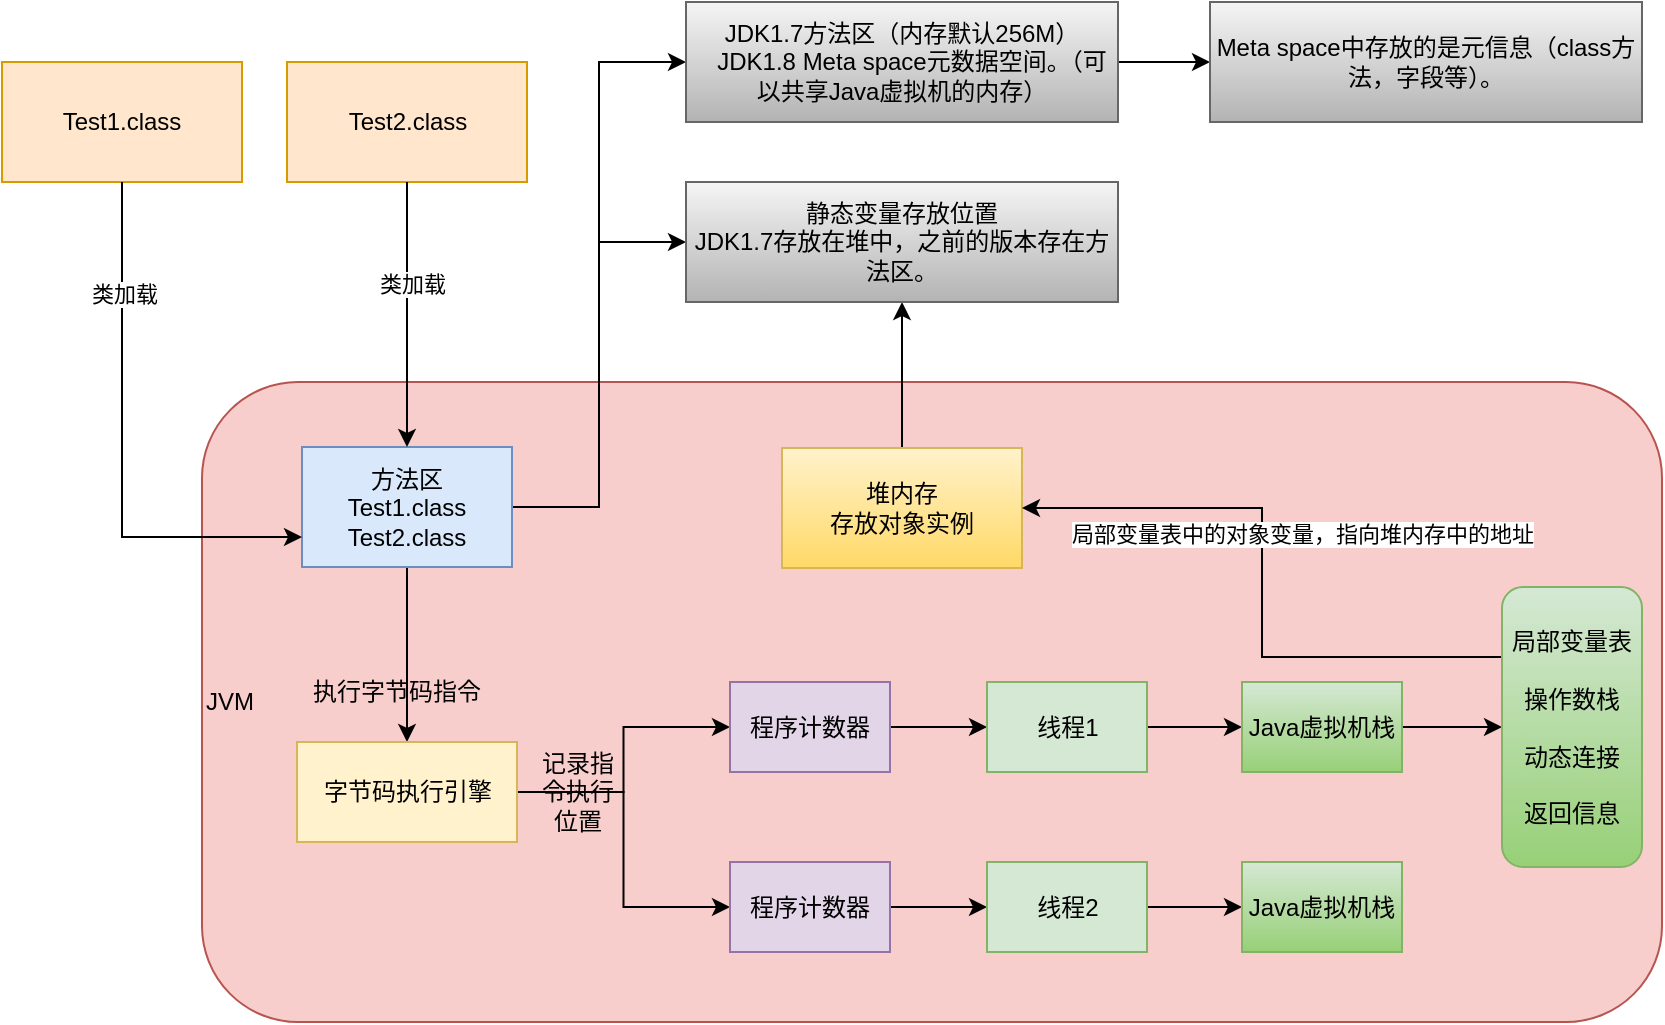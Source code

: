 <mxfile version="15.3.1" type="github">
  <diagram id="Gui1ZnJn1RJ8J5tcJiaI" name="第 1 页">
    <mxGraphModel dx="1422" dy="772" grid="1" gridSize="10" guides="1" tooltips="1" connect="1" arrows="1" fold="1" page="1" pageScale="1" pageWidth="827" pageHeight="1169" math="0" shadow="0">
      <root>
        <mxCell id="0" />
        <mxCell id="1" parent="0" />
        <mxCell id="ZUZLeex8X3oBHcQBJ6o9-4" value="Test1.class" style="rounded=0;whiteSpace=wrap;html=1;fillColor=#ffe6cc;strokeColor=#d79b00;" parent="1" vertex="1">
          <mxGeometry x="50" y="110" width="120" height="60" as="geometry" />
        </mxCell>
        <mxCell id="ZUZLeex8X3oBHcQBJ6o9-5" value="Test2.class" style="rounded=0;whiteSpace=wrap;html=1;fillColor=#ffe6cc;strokeColor=#d79b00;" parent="1" vertex="1">
          <mxGeometry x="192.5" y="110" width="120" height="60" as="geometry" />
        </mxCell>
        <mxCell id="ZUZLeex8X3oBHcQBJ6o9-6" value="JVM" style="rounded=1;whiteSpace=wrap;html=1;align=left;fillColor=#f8cecc;strokeColor=#b85450;" parent="1" vertex="1">
          <mxGeometry x="150" y="270" width="730" height="320" as="geometry" />
        </mxCell>
        <mxCell id="vYTzc6pH1IMij8qXJxNM-4" style="edgeStyle=orthogonalEdgeStyle;rounded=0;orthogonalLoop=1;jettySize=auto;html=1;exitX=0.5;exitY=1;exitDx=0;exitDy=0;entryX=0.5;entryY=0;entryDx=0;entryDy=0;" edge="1" parent="1" source="ZUZLeex8X3oBHcQBJ6o9-8" target="ZUZLeex8X3oBHcQBJ6o9-13">
          <mxGeometry relative="1" as="geometry" />
        </mxCell>
        <mxCell id="vYTzc6pH1IMij8qXJxNM-17" style="edgeStyle=orthogonalEdgeStyle;rounded=0;orthogonalLoop=1;jettySize=auto;html=1;exitX=1;exitY=0.5;exitDx=0;exitDy=0;entryX=0;entryY=0.5;entryDx=0;entryDy=0;" edge="1" parent="1" source="ZUZLeex8X3oBHcQBJ6o9-8" target="vYTzc6pH1IMij8qXJxNM-15">
          <mxGeometry relative="1" as="geometry" />
        </mxCell>
        <mxCell id="vYTzc6pH1IMij8qXJxNM-21" style="edgeStyle=orthogonalEdgeStyle;rounded=0;orthogonalLoop=1;jettySize=auto;html=1;exitX=1;exitY=0.5;exitDx=0;exitDy=0;entryX=0;entryY=0.5;entryDx=0;entryDy=0;" edge="1" parent="1" source="ZUZLeex8X3oBHcQBJ6o9-8" target="vYTzc6pH1IMij8qXJxNM-18">
          <mxGeometry relative="1" as="geometry" />
        </mxCell>
        <mxCell id="ZUZLeex8X3oBHcQBJ6o9-8" value="方法区&lt;br&gt;Test1.class&lt;br&gt;Test2.class" style="rounded=0;whiteSpace=wrap;html=1;fillColor=#dae8fc;strokeColor=#6c8ebf;" parent="1" vertex="1">
          <mxGeometry x="200" y="302.5" width="105" height="60" as="geometry" />
        </mxCell>
        <mxCell id="ZUZLeex8X3oBHcQBJ6o9-9" style="edgeStyle=orthogonalEdgeStyle;rounded=0;orthogonalLoop=1;jettySize=auto;html=1;exitX=0.5;exitY=1;exitDx=0;exitDy=0;entryX=0;entryY=0.75;entryDx=0;entryDy=0;" parent="1" source="ZUZLeex8X3oBHcQBJ6o9-4" target="ZUZLeex8X3oBHcQBJ6o9-8" edge="1">
          <mxGeometry relative="1" as="geometry" />
        </mxCell>
        <mxCell id="ZUZLeex8X3oBHcQBJ6o9-11" value="类加载" style="edgeLabel;html=1;align=center;verticalAlign=middle;resizable=0;points=[];" parent="ZUZLeex8X3oBHcQBJ6o9-9" vertex="1" connectable="0">
          <mxGeometry x="-0.584" y="1" relative="1" as="geometry">
            <mxPoint as="offset" />
          </mxGeometry>
        </mxCell>
        <mxCell id="ZUZLeex8X3oBHcQBJ6o9-10" style="edgeStyle=orthogonalEdgeStyle;rounded=0;orthogonalLoop=1;jettySize=auto;html=1;exitX=0.5;exitY=1;exitDx=0;exitDy=0;" parent="1" source="ZUZLeex8X3oBHcQBJ6o9-5" target="ZUZLeex8X3oBHcQBJ6o9-8" edge="1">
          <mxGeometry relative="1" as="geometry" />
        </mxCell>
        <mxCell id="ZUZLeex8X3oBHcQBJ6o9-12" value="类加载" style="edgeLabel;html=1;align=center;verticalAlign=middle;resizable=0;points=[];" parent="ZUZLeex8X3oBHcQBJ6o9-10" vertex="1" connectable="0">
          <mxGeometry x="-0.24" y="2" relative="1" as="geometry">
            <mxPoint as="offset" />
          </mxGeometry>
        </mxCell>
        <mxCell id="ZUZLeex8X3oBHcQBJ6o9-20" style="edgeStyle=orthogonalEdgeStyle;rounded=0;orthogonalLoop=1;jettySize=auto;html=1;exitX=1;exitY=0.5;exitDx=0;exitDy=0;entryX=0;entryY=0.5;entryDx=0;entryDy=0;" parent="1" source="ZUZLeex8X3oBHcQBJ6o9-13" target="ZUZLeex8X3oBHcQBJ6o9-16" edge="1">
          <mxGeometry relative="1" as="geometry" />
        </mxCell>
        <mxCell id="ZUZLeex8X3oBHcQBJ6o9-21" style="edgeStyle=orthogonalEdgeStyle;rounded=0;orthogonalLoop=1;jettySize=auto;html=1;exitX=1;exitY=0.5;exitDx=0;exitDy=0;entryX=0;entryY=0.5;entryDx=0;entryDy=0;" parent="1" source="ZUZLeex8X3oBHcQBJ6o9-13" target="ZUZLeex8X3oBHcQBJ6o9-18" edge="1">
          <mxGeometry relative="1" as="geometry" />
        </mxCell>
        <mxCell id="ZUZLeex8X3oBHcQBJ6o9-13" value="字节码执行引擎" style="rounded=0;whiteSpace=wrap;html=1;fillColor=#fff2cc;strokeColor=#d6b656;" parent="1" vertex="1">
          <mxGeometry x="197.5" y="450" width="110" height="50" as="geometry" />
        </mxCell>
        <mxCell id="ZUZLeex8X3oBHcQBJ6o9-15" value="执行字节码指令" style="text;html=1;strokeColor=none;fillColor=none;align=center;verticalAlign=middle;whiteSpace=wrap;rounded=0;" parent="1" vertex="1">
          <mxGeometry x="194" y="420" width="107" height="10" as="geometry" />
        </mxCell>
        <mxCell id="ZUZLeex8X3oBHcQBJ6o9-22" style="edgeStyle=orthogonalEdgeStyle;rounded=0;orthogonalLoop=1;jettySize=auto;html=1;exitX=1;exitY=0.5;exitDx=0;exitDy=0;entryX=0;entryY=0.5;entryDx=0;entryDy=0;" parent="1" source="ZUZLeex8X3oBHcQBJ6o9-16" target="ZUZLeex8X3oBHcQBJ6o9-17" edge="1">
          <mxGeometry relative="1" as="geometry" />
        </mxCell>
        <mxCell id="ZUZLeex8X3oBHcQBJ6o9-16" value="程序计数器" style="rounded=0;whiteSpace=wrap;html=1;fillColor=#e1d5e7;strokeColor=#9673a6;" parent="1" vertex="1">
          <mxGeometry x="414" y="420" width="80" height="45" as="geometry" />
        </mxCell>
        <mxCell id="vYTzc6pH1IMij8qXJxNM-9" style="edgeStyle=orthogonalEdgeStyle;rounded=0;orthogonalLoop=1;jettySize=auto;html=1;exitX=1;exitY=0.5;exitDx=0;exitDy=0;entryX=0;entryY=0.5;entryDx=0;entryDy=0;" edge="1" parent="1" source="ZUZLeex8X3oBHcQBJ6o9-17" target="vYTzc6pH1IMij8qXJxNM-7">
          <mxGeometry relative="1" as="geometry" />
        </mxCell>
        <mxCell id="ZUZLeex8X3oBHcQBJ6o9-17" value="线程1" style="rounded=0;whiteSpace=wrap;html=1;fillColor=#d5e8d4;strokeColor=#82b366;" parent="1" vertex="1">
          <mxGeometry x="542.5" y="420" width="80" height="45" as="geometry" />
        </mxCell>
        <mxCell id="ZUZLeex8X3oBHcQBJ6o9-23" style="edgeStyle=orthogonalEdgeStyle;rounded=0;orthogonalLoop=1;jettySize=auto;html=1;exitX=1;exitY=0.5;exitDx=0;exitDy=0;entryX=0;entryY=0.5;entryDx=0;entryDy=0;" parent="1" source="ZUZLeex8X3oBHcQBJ6o9-18" target="ZUZLeex8X3oBHcQBJ6o9-19" edge="1">
          <mxGeometry relative="1" as="geometry" />
        </mxCell>
        <mxCell id="ZUZLeex8X3oBHcQBJ6o9-18" value="&lt;span&gt;程序计数器&lt;/span&gt;" style="rounded=0;whiteSpace=wrap;html=1;fillColor=#e1d5e7;strokeColor=#9673a6;" parent="1" vertex="1">
          <mxGeometry x="414" y="510" width="80" height="45" as="geometry" />
        </mxCell>
        <mxCell id="vYTzc6pH1IMij8qXJxNM-10" style="edgeStyle=orthogonalEdgeStyle;rounded=0;orthogonalLoop=1;jettySize=auto;html=1;exitX=1;exitY=0.5;exitDx=0;exitDy=0;entryX=0;entryY=0.5;entryDx=0;entryDy=0;" edge="1" parent="1" source="ZUZLeex8X3oBHcQBJ6o9-19" target="vYTzc6pH1IMij8qXJxNM-8">
          <mxGeometry relative="1" as="geometry" />
        </mxCell>
        <mxCell id="ZUZLeex8X3oBHcQBJ6o9-19" value="线程2" style="rounded=0;whiteSpace=wrap;html=1;fillColor=#d5e8d4;strokeColor=#82b366;" parent="1" vertex="1">
          <mxGeometry x="542.5" y="510" width="80" height="45" as="geometry" />
        </mxCell>
        <mxCell id="ZUZLeex8X3oBHcQBJ6o9-24" value="记录指令执行位置" style="text;html=1;strokeColor=none;fillColor=none;align=center;verticalAlign=middle;whiteSpace=wrap;rounded=0;" parent="1" vertex="1">
          <mxGeometry x="317.5" y="465" width="40" height="20" as="geometry" />
        </mxCell>
        <mxCell id="vYTzc6pH1IMij8qXJxNM-19" style="edgeStyle=orthogonalEdgeStyle;rounded=0;orthogonalLoop=1;jettySize=auto;html=1;exitX=0.5;exitY=0;exitDx=0;exitDy=0;entryX=0.5;entryY=1;entryDx=0;entryDy=0;" edge="1" parent="1" source="vYTzc6pH1IMij8qXJxNM-5" target="vYTzc6pH1IMij8qXJxNM-18">
          <mxGeometry relative="1" as="geometry" />
        </mxCell>
        <mxCell id="vYTzc6pH1IMij8qXJxNM-5" value="堆内存&lt;br&gt;存放对象实例" style="rounded=0;whiteSpace=wrap;html=1;fillColor=#fff2cc;strokeColor=#d6b656;gradientColor=#ffd966;" vertex="1" parent="1">
          <mxGeometry x="440" y="303" width="120" height="60" as="geometry" />
        </mxCell>
        <mxCell id="vYTzc6pH1IMij8qXJxNM-12" style="edgeStyle=orthogonalEdgeStyle;rounded=0;orthogonalLoop=1;jettySize=auto;html=1;exitX=1;exitY=0.5;exitDx=0;exitDy=0;" edge="1" parent="1" source="vYTzc6pH1IMij8qXJxNM-7" target="vYTzc6pH1IMij8qXJxNM-11">
          <mxGeometry relative="1" as="geometry" />
        </mxCell>
        <mxCell id="vYTzc6pH1IMij8qXJxNM-7" value="Java虚拟机栈" style="rounded=0;whiteSpace=wrap;html=1;fillColor=#d5e8d4;strokeColor=#82b366;gradientColor=#97d077;" vertex="1" parent="1">
          <mxGeometry x="670" y="420" width="80" height="45" as="geometry" />
        </mxCell>
        <mxCell id="vYTzc6pH1IMij8qXJxNM-8" value="Java虚拟机栈" style="rounded=0;whiteSpace=wrap;html=1;fillColor=#d5e8d4;strokeColor=#82b366;gradientColor=#97d077;" vertex="1" parent="1">
          <mxGeometry x="670" y="510" width="80" height="45" as="geometry" />
        </mxCell>
        <mxCell id="vYTzc6pH1IMij8qXJxNM-13" style="edgeStyle=orthogonalEdgeStyle;rounded=0;orthogonalLoop=1;jettySize=auto;html=1;exitX=0;exitY=0.25;exitDx=0;exitDy=0;entryX=1;entryY=0.5;entryDx=0;entryDy=0;" edge="1" parent="1" source="vYTzc6pH1IMij8qXJxNM-11" target="vYTzc6pH1IMij8qXJxNM-5">
          <mxGeometry relative="1" as="geometry" />
        </mxCell>
        <mxCell id="vYTzc6pH1IMij8qXJxNM-14" value="局部变量表中的对象变量，指向堆内存中的地址" style="edgeLabel;html=1;align=center;verticalAlign=middle;resizable=0;points=[];" vertex="1" connectable="0" parent="vYTzc6pH1IMij8qXJxNM-13">
          <mxGeometry x="0.161" relative="1" as="geometry">
            <mxPoint x="20" y="1" as="offset" />
          </mxGeometry>
        </mxCell>
        <mxCell id="vYTzc6pH1IMij8qXJxNM-11" value="局部变量表&lt;br&gt;&lt;br&gt;操作数栈&lt;br&gt;&lt;br&gt;动态连接&lt;br&gt;&lt;br&gt;返回信息" style="rounded=1;whiteSpace=wrap;html=1;gradientColor=#97d077;fillColor=#d5e8d4;strokeColor=#82b366;" vertex="1" parent="1">
          <mxGeometry x="800" y="372.5" width="70" height="140" as="geometry" />
        </mxCell>
        <mxCell id="vYTzc6pH1IMij8qXJxNM-23" style="edgeStyle=orthogonalEdgeStyle;rounded=0;orthogonalLoop=1;jettySize=auto;html=1;exitX=1;exitY=0.5;exitDx=0;exitDy=0;entryX=0;entryY=0.5;entryDx=0;entryDy=0;" edge="1" parent="1" source="vYTzc6pH1IMij8qXJxNM-15" target="vYTzc6pH1IMij8qXJxNM-22">
          <mxGeometry relative="1" as="geometry" />
        </mxCell>
        <mxCell id="vYTzc6pH1IMij8qXJxNM-15" value="JDK1.7方法区（内存默认256M）&lt;br&gt;&amp;nbsp; &amp;nbsp;JDK1.8 Meta space元数据空间。（可以共享Java虚拟机的内存）" style="text;html=1;strokeColor=#666666;fillColor=#f5f5f5;align=center;verticalAlign=middle;whiteSpace=wrap;rounded=0;gradientColor=#b3b3b3;" vertex="1" parent="1">
          <mxGeometry x="392" y="80" width="216" height="60" as="geometry" />
        </mxCell>
        <mxCell id="vYTzc6pH1IMij8qXJxNM-18" value="静态变量存放位置&lt;br&gt;JDK1.7存放在堆中，之前的版本存在方法区。" style="text;html=1;strokeColor=#666666;fillColor=#f5f5f5;align=center;verticalAlign=middle;whiteSpace=wrap;rounded=0;gradientColor=#b3b3b3;" vertex="1" parent="1">
          <mxGeometry x="392" y="170" width="216" height="60" as="geometry" />
        </mxCell>
        <mxCell id="vYTzc6pH1IMij8qXJxNM-22" value="Meta space中存放的是元信息（class方法，字段等）。" style="text;html=1;strokeColor=#666666;fillColor=#f5f5f5;align=center;verticalAlign=middle;whiteSpace=wrap;rounded=0;gradientColor=#b3b3b3;" vertex="1" parent="1">
          <mxGeometry x="654" y="80" width="216" height="60" as="geometry" />
        </mxCell>
      </root>
    </mxGraphModel>
  </diagram>
</mxfile>
